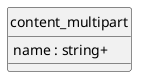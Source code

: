 @startuml uml
skinparam monochrome true
skinparam linetype ortho
hide circle

entity content_multipart {
  name : string+
}

@enduml

